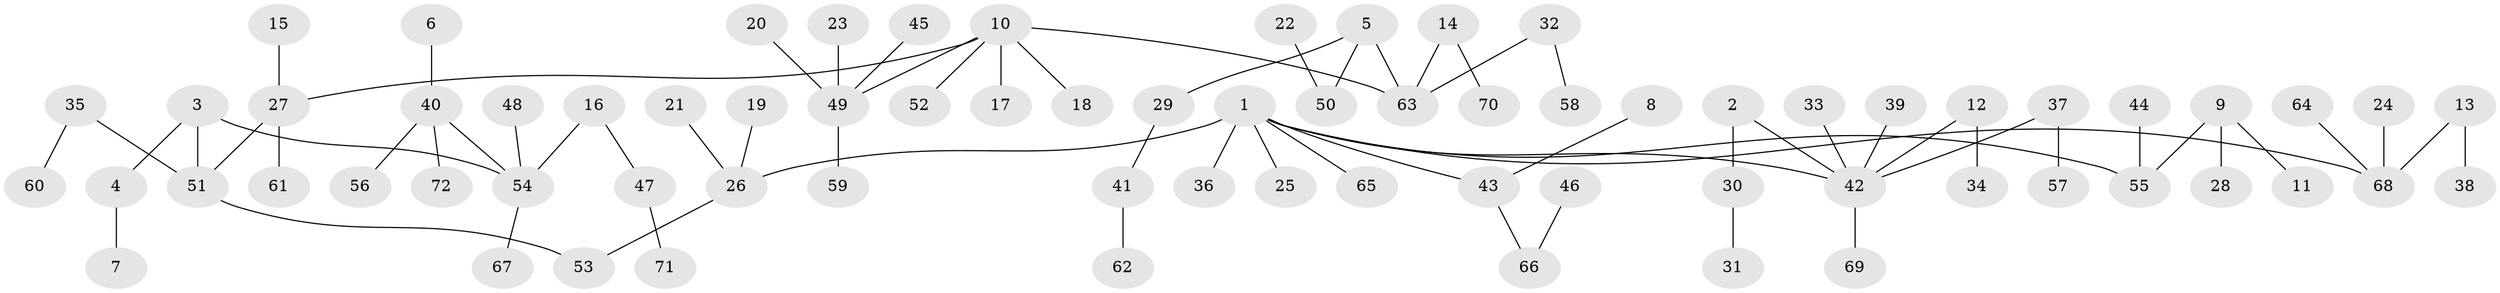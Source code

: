 // original degree distribution, {5: 0.06293706293706294, 6: 0.013986013986013986, 4: 0.04895104895104895, 8: 0.006993006993006993, 2: 0.25874125874125875, 1: 0.5174825174825175, 3: 0.08391608391608392, 7: 0.006993006993006993}
// Generated by graph-tools (version 1.1) at 2025/26/03/09/25 03:26:31]
// undirected, 72 vertices, 71 edges
graph export_dot {
graph [start="1"]
  node [color=gray90,style=filled];
  1;
  2;
  3;
  4;
  5;
  6;
  7;
  8;
  9;
  10;
  11;
  12;
  13;
  14;
  15;
  16;
  17;
  18;
  19;
  20;
  21;
  22;
  23;
  24;
  25;
  26;
  27;
  28;
  29;
  30;
  31;
  32;
  33;
  34;
  35;
  36;
  37;
  38;
  39;
  40;
  41;
  42;
  43;
  44;
  45;
  46;
  47;
  48;
  49;
  50;
  51;
  52;
  53;
  54;
  55;
  56;
  57;
  58;
  59;
  60;
  61;
  62;
  63;
  64;
  65;
  66;
  67;
  68;
  69;
  70;
  71;
  72;
  1 -- 25 [weight=1.0];
  1 -- 26 [weight=1.0];
  1 -- 36 [weight=1.0];
  1 -- 42 [weight=1.0];
  1 -- 43 [weight=1.0];
  1 -- 55 [weight=1.0];
  1 -- 65 [weight=1.0];
  1 -- 68 [weight=1.0];
  2 -- 30 [weight=1.0];
  2 -- 42 [weight=1.0];
  3 -- 4 [weight=1.0];
  3 -- 51 [weight=1.0];
  3 -- 54 [weight=1.0];
  4 -- 7 [weight=1.0];
  5 -- 29 [weight=1.0];
  5 -- 50 [weight=1.0];
  5 -- 63 [weight=1.0];
  6 -- 40 [weight=1.0];
  8 -- 43 [weight=1.0];
  9 -- 11 [weight=1.0];
  9 -- 28 [weight=1.0];
  9 -- 55 [weight=1.0];
  10 -- 17 [weight=1.0];
  10 -- 18 [weight=1.0];
  10 -- 27 [weight=1.0];
  10 -- 49 [weight=1.0];
  10 -- 52 [weight=1.0];
  10 -- 63 [weight=1.0];
  12 -- 34 [weight=1.0];
  12 -- 42 [weight=1.0];
  13 -- 38 [weight=1.0];
  13 -- 68 [weight=1.0];
  14 -- 63 [weight=1.0];
  14 -- 70 [weight=1.0];
  15 -- 27 [weight=1.0];
  16 -- 47 [weight=1.0];
  16 -- 54 [weight=1.0];
  19 -- 26 [weight=1.0];
  20 -- 49 [weight=1.0];
  21 -- 26 [weight=1.0];
  22 -- 50 [weight=1.0];
  23 -- 49 [weight=1.0];
  24 -- 68 [weight=1.0];
  26 -- 53 [weight=1.0];
  27 -- 51 [weight=1.0];
  27 -- 61 [weight=1.0];
  29 -- 41 [weight=1.0];
  30 -- 31 [weight=1.0];
  32 -- 58 [weight=1.0];
  32 -- 63 [weight=1.0];
  33 -- 42 [weight=1.0];
  35 -- 51 [weight=1.0];
  35 -- 60 [weight=1.0];
  37 -- 42 [weight=1.0];
  37 -- 57 [weight=1.0];
  39 -- 42 [weight=1.0];
  40 -- 54 [weight=1.0];
  40 -- 56 [weight=1.0];
  40 -- 72 [weight=1.0];
  41 -- 62 [weight=1.0];
  42 -- 69 [weight=1.0];
  43 -- 66 [weight=1.0];
  44 -- 55 [weight=1.0];
  45 -- 49 [weight=1.0];
  46 -- 66 [weight=1.0];
  47 -- 71 [weight=1.0];
  48 -- 54 [weight=1.0];
  49 -- 59 [weight=1.0];
  51 -- 53 [weight=1.0];
  54 -- 67 [weight=1.0];
  64 -- 68 [weight=1.0];
}
